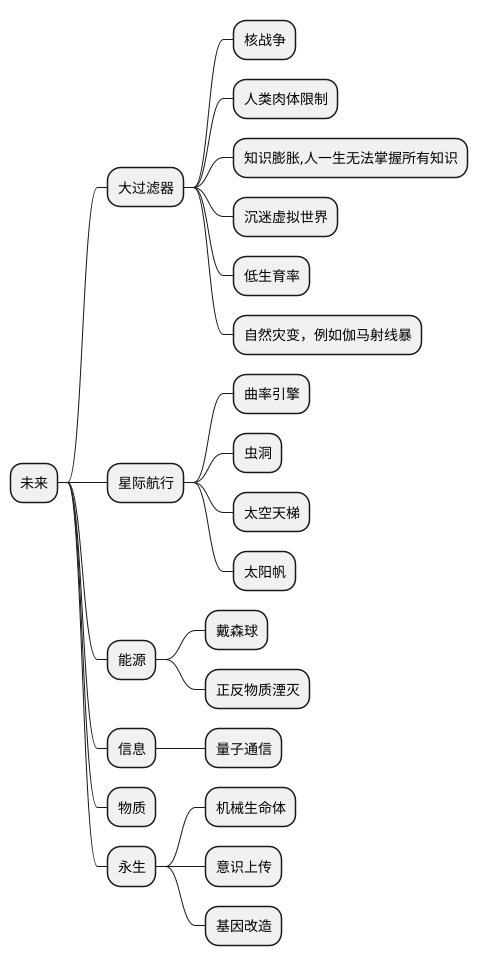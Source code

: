 @startmindmap 未来

* 未来
** 大过滤器
*** 核战争
*** 人类肉体限制
*** 知识膨胀,人一生无法掌握所有知识
*** 沉迷虚拟世界
*** 低生育率
*** 自然灾变，例如伽马射线暴

** 星际航行
*** 曲率引擎
*** 虫洞
*** 太空天梯
*** 太阳帆

** 能源
*** 戴森球
*** 正反物质湮灭


** 信息
*** 量子通信

** 物质

** 永生
*** 机械生命体
*** 意识上传
*** 基因改造

@endmindmap